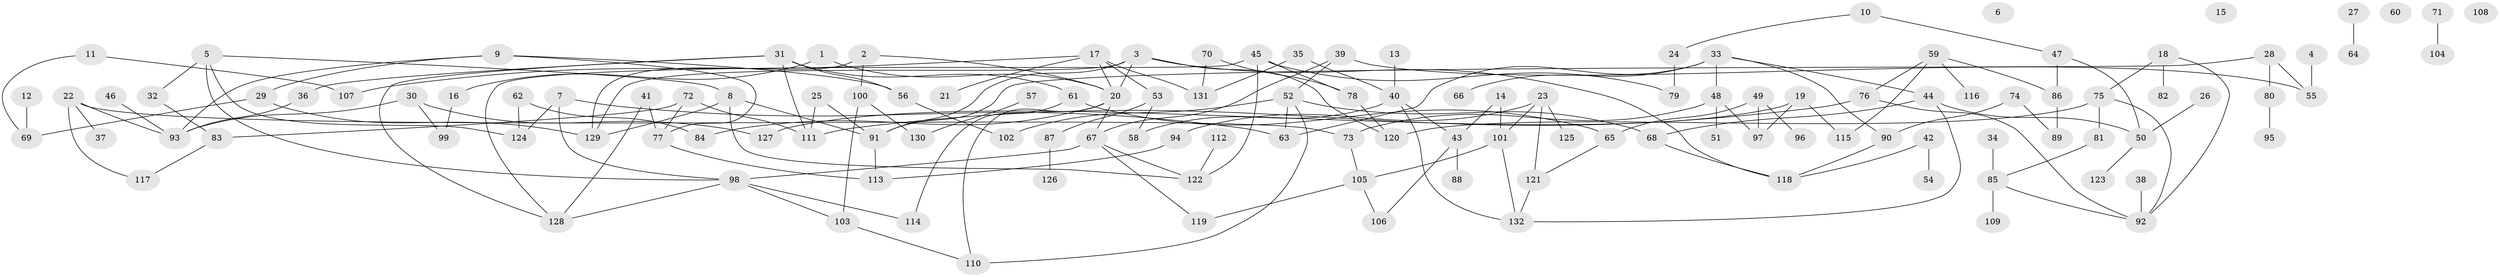 // coarse degree distribution, {2: 0.26666666666666666, 16: 0.016666666666666666, 9: 0.03333333333333333, 3: 0.3, 1: 0.15, 4: 0.13333333333333333, 5: 0.03333333333333333, 7: 0.016666666666666666, 10: 0.03333333333333333, 6: 0.016666666666666666}
// Generated by graph-tools (version 1.1) at 2025/48/03/04/25 22:48:32]
// undirected, 132 vertices, 173 edges
graph export_dot {
  node [color=gray90,style=filled];
  1;
  2;
  3;
  4;
  5;
  6;
  7;
  8;
  9;
  10;
  11;
  12;
  13;
  14;
  15;
  16;
  17;
  18;
  19;
  20;
  21;
  22;
  23;
  24;
  25;
  26;
  27;
  28;
  29;
  30;
  31;
  32;
  33;
  34;
  35;
  36;
  37;
  38;
  39;
  40;
  41;
  42;
  43;
  44;
  45;
  46;
  47;
  48;
  49;
  50;
  51;
  52;
  53;
  54;
  55;
  56;
  57;
  58;
  59;
  60;
  61;
  62;
  63;
  64;
  65;
  66;
  67;
  68;
  69;
  70;
  71;
  72;
  73;
  74;
  75;
  76;
  77;
  78;
  79;
  80;
  81;
  82;
  83;
  84;
  85;
  86;
  87;
  88;
  89;
  90;
  91;
  92;
  93;
  94;
  95;
  96;
  97;
  98;
  99;
  100;
  101;
  102;
  103;
  104;
  105;
  106;
  107;
  108;
  109;
  110;
  111;
  112;
  113;
  114;
  115;
  116;
  117;
  118;
  119;
  120;
  121;
  122;
  123;
  124;
  125;
  126;
  127;
  128;
  129;
  130;
  131;
  132;
  1 -- 16;
  1 -- 20;
  2 -- 20;
  2 -- 100;
  2 -- 129;
  3 -- 20;
  3 -- 91;
  3 -- 118;
  3 -- 120;
  3 -- 129;
  4 -- 55;
  5 -- 8;
  5 -- 32;
  5 -- 98;
  5 -- 124;
  7 -- 63;
  7 -- 98;
  7 -- 124;
  8 -- 91;
  8 -- 122;
  8 -- 129;
  9 -- 29;
  9 -- 56;
  9 -- 77;
  9 -- 93;
  10 -- 24;
  10 -- 47;
  11 -- 69;
  11 -- 107;
  12 -- 69;
  13 -- 40;
  14 -- 43;
  14 -- 101;
  16 -- 99;
  17 -- 20;
  17 -- 21;
  17 -- 53;
  17 -- 107;
  17 -- 131;
  18 -- 75;
  18 -- 82;
  18 -- 92;
  19 -- 97;
  19 -- 115;
  19 -- 127;
  20 -- 67;
  20 -- 84;
  20 -- 110;
  22 -- 37;
  22 -- 73;
  22 -- 93;
  22 -- 117;
  23 -- 94;
  23 -- 101;
  23 -- 121;
  23 -- 125;
  24 -- 79;
  25 -- 91;
  25 -- 111;
  26 -- 50;
  27 -- 64;
  28 -- 55;
  28 -- 80;
  28 -- 91;
  29 -- 69;
  29 -- 129;
  30 -- 93;
  30 -- 99;
  30 -- 127;
  31 -- 36;
  31 -- 56;
  31 -- 61;
  31 -- 111;
  31 -- 128;
  32 -- 83;
  33 -- 44;
  33 -- 48;
  33 -- 63;
  33 -- 66;
  33 -- 90;
  34 -- 85;
  35 -- 40;
  35 -- 131;
  36 -- 93;
  38 -- 92;
  39 -- 52;
  39 -- 55;
  39 -- 67;
  40 -- 43;
  40 -- 58;
  40 -- 132;
  41 -- 77;
  41 -- 128;
  42 -- 54;
  42 -- 118;
  43 -- 88;
  43 -- 106;
  44 -- 50;
  44 -- 68;
  44 -- 132;
  45 -- 78;
  45 -- 79;
  45 -- 122;
  45 -- 128;
  46 -- 93;
  47 -- 50;
  47 -- 86;
  48 -- 51;
  48 -- 73;
  48 -- 97;
  49 -- 65;
  49 -- 96;
  49 -- 97;
  50 -- 123;
  52 -- 63;
  52 -- 68;
  52 -- 102;
  52 -- 110;
  53 -- 58;
  53 -- 87;
  56 -- 102;
  57 -- 130;
  59 -- 76;
  59 -- 86;
  59 -- 115;
  59 -- 116;
  61 -- 65;
  61 -- 114;
  62 -- 84;
  62 -- 124;
  65 -- 121;
  67 -- 98;
  67 -- 119;
  67 -- 122;
  68 -- 118;
  70 -- 78;
  70 -- 131;
  71 -- 104;
  72 -- 77;
  72 -- 83;
  72 -- 111;
  73 -- 105;
  74 -- 89;
  74 -- 90;
  75 -- 81;
  75 -- 92;
  75 -- 120;
  76 -- 92;
  76 -- 111;
  77 -- 113;
  78 -- 120;
  80 -- 95;
  81 -- 85;
  83 -- 117;
  85 -- 92;
  85 -- 109;
  86 -- 89;
  87 -- 126;
  90 -- 118;
  91 -- 113;
  94 -- 113;
  98 -- 103;
  98 -- 114;
  98 -- 128;
  100 -- 103;
  100 -- 130;
  101 -- 105;
  101 -- 132;
  103 -- 110;
  105 -- 106;
  105 -- 119;
  112 -- 122;
  121 -- 132;
}
